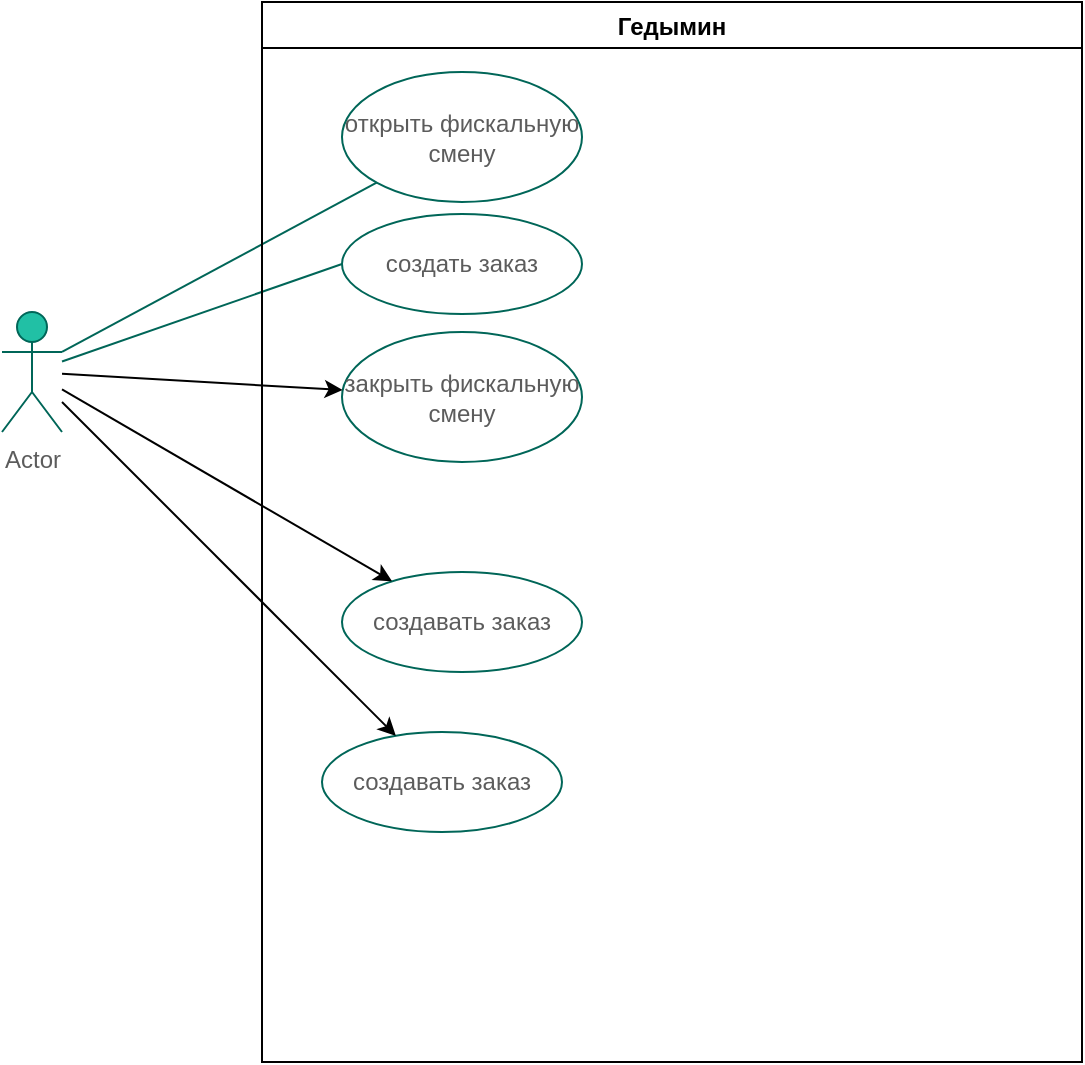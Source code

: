 <mxfile version="15.5.2" type="github">
  <diagram id="WkRiMmGhr8Pje_BgADpZ" name="Page-1">
    <mxGraphModel dx="800" dy="1541" grid="1" gridSize="10" guides="1" tooltips="1" connect="1" arrows="1" fold="1" page="1" pageScale="1" pageWidth="850" pageHeight="1100" math="0" shadow="0">
      <root>
        <mxCell id="0" />
        <mxCell id="1" parent="0" />
        <mxCell id="j5ldB96CixXYRs785qHs-1" value="Actor" style="shape=umlActor;verticalLabelPosition=bottom;verticalAlign=top;html=1;outlineConnect=0;fillColor=#21C0A5;strokeColor=#006658;fontColor=#5C5C5C;" parent="1" vertex="1">
          <mxGeometry x="150" y="120" width="30" height="60" as="geometry" />
        </mxCell>
        <mxCell id="RrypMtc66WmKLvhK7Tp5-1" value="" style="endArrow=none;html=1;rounded=0;entryX=0;entryY=0.5;entryDx=0;entryDy=0;strokeColor=#006658;fontColor=#5C5C5C;" parent="1" source="j5ldB96CixXYRs785qHs-1" target="j5ldB96CixXYRs785qHs-2" edge="1">
          <mxGeometry width="50" height="50" relative="1" as="geometry">
            <mxPoint x="130" y="350" as="sourcePoint" />
            <mxPoint x="180" y="300" as="targetPoint" />
          </mxGeometry>
        </mxCell>
        <mxCell id="RrypMtc66WmKLvhK7Tp5-2" value="" style="endArrow=none;html=1;rounded=0;exitX=1;exitY=0.333;exitDx=0;exitDy=0;exitPerimeter=0;strokeColor=#006658;fontColor=#5C5C5C;" parent="1" source="j5ldB96CixXYRs785qHs-1" target="D50xqkXgmDEeLtS9WKug-3" edge="1">
          <mxGeometry width="50" height="50" relative="1" as="geometry">
            <mxPoint x="180" y="310" as="sourcePoint" />
            <mxPoint x="330" y="170" as="targetPoint" />
          </mxGeometry>
        </mxCell>
        <mxCell id="D50xqkXgmDEeLtS9WKug-1" value="Гедымин" style="swimlane;" vertex="1" parent="1">
          <mxGeometry x="280" y="-35" width="410" height="530" as="geometry" />
        </mxCell>
        <mxCell id="D50xqkXgmDEeLtS9WKug-5" value="закрыть фискальную смену" style="ellipse;whiteSpace=wrap;html=1;fillColor=none;strokeColor=#006658;fontColor=#5C5C5C;" vertex="1" parent="D50xqkXgmDEeLtS9WKug-1">
          <mxGeometry x="40" y="165" width="120" height="65" as="geometry" />
        </mxCell>
        <mxCell id="D50xqkXgmDEeLtS9WKug-4" value="создавать заказ" style="ellipse;whiteSpace=wrap;html=1;fillColor=none;strokeColor=#006658;fontColor=#5C5C5C;" vertex="1" parent="D50xqkXgmDEeLtS9WKug-1">
          <mxGeometry x="40" y="285" width="120" height="50" as="geometry" />
        </mxCell>
        <mxCell id="D50xqkXgmDEeLtS9WKug-3" value="открыть фискальную смену" style="ellipse;whiteSpace=wrap;html=1;fillColor=none;strokeColor=#006658;fontColor=#5C5C5C;" vertex="1" parent="D50xqkXgmDEeLtS9WKug-1">
          <mxGeometry x="40" y="35" width="120" height="65" as="geometry" />
        </mxCell>
        <mxCell id="D50xqkXgmDEeLtS9WKug-2" value="создавать заказ" style="ellipse;whiteSpace=wrap;html=1;fillColor=none;strokeColor=#006658;fontColor=#5C5C5C;" vertex="1" parent="D50xqkXgmDEeLtS9WKug-1">
          <mxGeometry x="30" y="365" width="120" height="50" as="geometry" />
        </mxCell>
        <mxCell id="j5ldB96CixXYRs785qHs-2" value="создать заказ" style="ellipse;whiteSpace=wrap;html=1;fillColor=none;strokeColor=#006658;fontColor=#5C5C5C;" parent="D50xqkXgmDEeLtS9WKug-1" vertex="1">
          <mxGeometry x="40" y="106" width="120" height="50" as="geometry" />
        </mxCell>
        <mxCell id="D50xqkXgmDEeLtS9WKug-6" value="" style="endArrow=classic;html=1;rounded=0;" edge="1" parent="1" source="j5ldB96CixXYRs785qHs-1" target="D50xqkXgmDEeLtS9WKug-5">
          <mxGeometry width="50" height="50" relative="1" as="geometry">
            <mxPoint x="380" y="200" as="sourcePoint" />
            <mxPoint x="430" y="150" as="targetPoint" />
          </mxGeometry>
        </mxCell>
        <mxCell id="D50xqkXgmDEeLtS9WKug-7" value="" style="endArrow=classic;html=1;rounded=0;" edge="1" parent="1" source="j5ldB96CixXYRs785qHs-1" target="D50xqkXgmDEeLtS9WKug-4">
          <mxGeometry width="50" height="50" relative="1" as="geometry">
            <mxPoint x="190" y="163" as="sourcePoint" />
            <mxPoint x="345.909" y="194.182" as="targetPoint" />
          </mxGeometry>
        </mxCell>
        <mxCell id="D50xqkXgmDEeLtS9WKug-8" value="" style="endArrow=classic;html=1;rounded=0;" edge="1" parent="1" source="j5ldB96CixXYRs785qHs-1" target="D50xqkXgmDEeLtS9WKug-2">
          <mxGeometry width="50" height="50" relative="1" as="geometry">
            <mxPoint x="200" y="173" as="sourcePoint" />
            <mxPoint x="355.909" y="204.182" as="targetPoint" />
          </mxGeometry>
        </mxCell>
      </root>
    </mxGraphModel>
  </diagram>
</mxfile>
